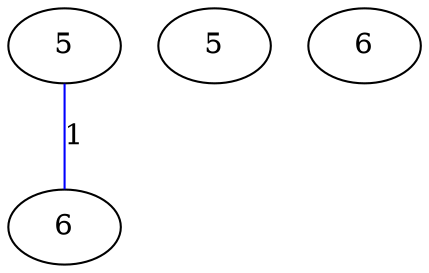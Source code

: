 graph G {
	0 [label="5"];
	1 [label="6"];
	2 [label="5"];
	3 [label="6"];
	0 -- 1 [label="1", color=blue];
}